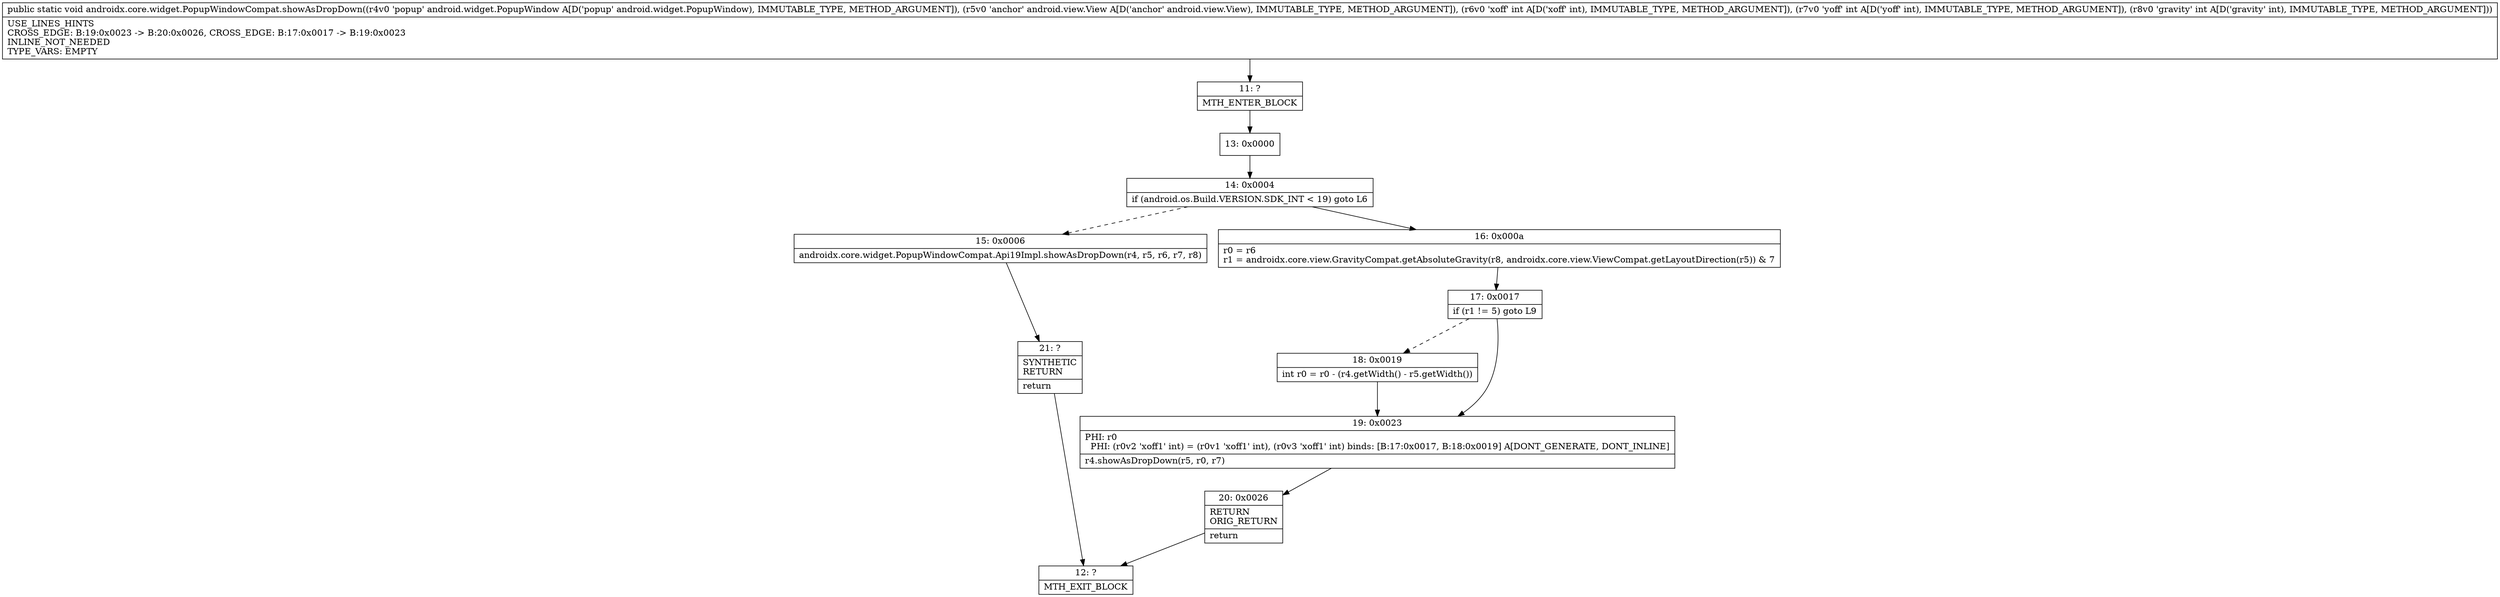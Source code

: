 digraph "CFG forandroidx.core.widget.PopupWindowCompat.showAsDropDown(Landroid\/widget\/PopupWindow;Landroid\/view\/View;III)V" {
Node_11 [shape=record,label="{11\:\ ?|MTH_ENTER_BLOCK\l}"];
Node_13 [shape=record,label="{13\:\ 0x0000}"];
Node_14 [shape=record,label="{14\:\ 0x0004|if (android.os.Build.VERSION.SDK_INT \< 19) goto L6\l}"];
Node_15 [shape=record,label="{15\:\ 0x0006|androidx.core.widget.PopupWindowCompat.Api19Impl.showAsDropDown(r4, r5, r6, r7, r8)\l}"];
Node_21 [shape=record,label="{21\:\ ?|SYNTHETIC\lRETURN\l|return\l}"];
Node_12 [shape=record,label="{12\:\ ?|MTH_EXIT_BLOCK\l}"];
Node_16 [shape=record,label="{16\:\ 0x000a|r0 = r6\lr1 = androidx.core.view.GravityCompat.getAbsoluteGravity(r8, androidx.core.view.ViewCompat.getLayoutDirection(r5)) & 7\l}"];
Node_17 [shape=record,label="{17\:\ 0x0017|if (r1 != 5) goto L9\l}"];
Node_18 [shape=record,label="{18\:\ 0x0019|int r0 = r0 \- (r4.getWidth() \- r5.getWidth())\l}"];
Node_19 [shape=record,label="{19\:\ 0x0023|PHI: r0 \l  PHI: (r0v2 'xoff1' int) = (r0v1 'xoff1' int), (r0v3 'xoff1' int) binds: [B:17:0x0017, B:18:0x0019] A[DONT_GENERATE, DONT_INLINE]\l|r4.showAsDropDown(r5, r0, r7)\l}"];
Node_20 [shape=record,label="{20\:\ 0x0026|RETURN\lORIG_RETURN\l|return\l}"];
MethodNode[shape=record,label="{public static void androidx.core.widget.PopupWindowCompat.showAsDropDown((r4v0 'popup' android.widget.PopupWindow A[D('popup' android.widget.PopupWindow), IMMUTABLE_TYPE, METHOD_ARGUMENT]), (r5v0 'anchor' android.view.View A[D('anchor' android.view.View), IMMUTABLE_TYPE, METHOD_ARGUMENT]), (r6v0 'xoff' int A[D('xoff' int), IMMUTABLE_TYPE, METHOD_ARGUMENT]), (r7v0 'yoff' int A[D('yoff' int), IMMUTABLE_TYPE, METHOD_ARGUMENT]), (r8v0 'gravity' int A[D('gravity' int), IMMUTABLE_TYPE, METHOD_ARGUMENT]))  | USE_LINES_HINTS\lCROSS_EDGE: B:19:0x0023 \-\> B:20:0x0026, CROSS_EDGE: B:17:0x0017 \-\> B:19:0x0023\lINLINE_NOT_NEEDED\lTYPE_VARS: EMPTY\l}"];
MethodNode -> Node_11;Node_11 -> Node_13;
Node_13 -> Node_14;
Node_14 -> Node_15[style=dashed];
Node_14 -> Node_16;
Node_15 -> Node_21;
Node_21 -> Node_12;
Node_16 -> Node_17;
Node_17 -> Node_18[style=dashed];
Node_17 -> Node_19;
Node_18 -> Node_19;
Node_19 -> Node_20;
Node_20 -> Node_12;
}

